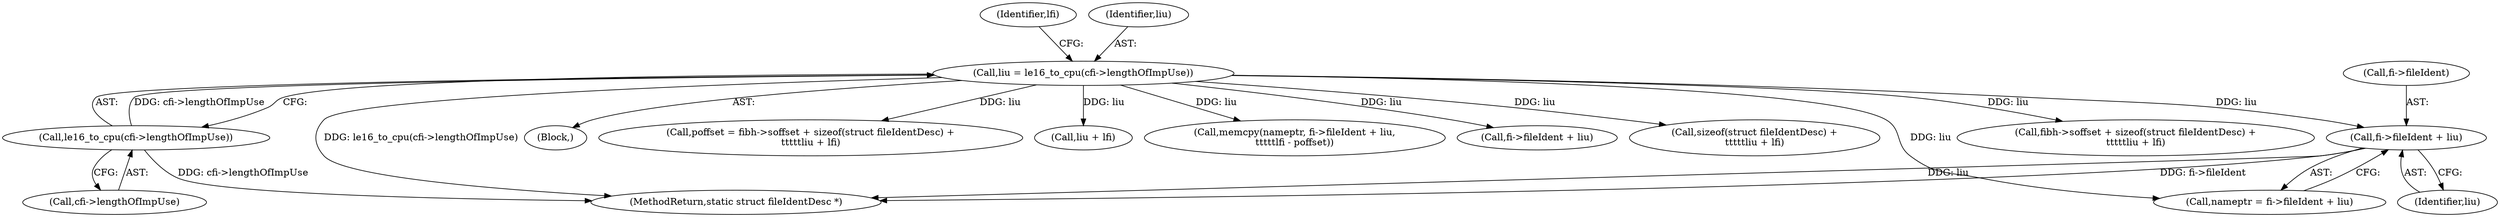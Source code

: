 digraph "0_linux_0e5cc9a40ada6046e6bc3bdfcd0c0d7e4b706b14_0@pointer" {
"1000348" [label="(Call,fi->fileIdent + liu)"];
"1000326" [label="(Call,liu = le16_to_cpu(cfi->lengthOfImpUse))"];
"1000328" [label="(Call,le16_to_cpu(cfi->lengthOfImpUse))"];
"1000326" [label="(Call,liu = le16_to_cpu(cfi->lengthOfImpUse))"];
"1000358" [label="(Call,fibh->soffset + sizeof(struct fileIdentDesc) +\n\t\t\t\t\tliu + lfi)"];
"1000328" [label="(Call,le16_to_cpu(cfi->lengthOfImpUse))"];
"1000329" [label="(Call,cfi->lengthOfImpUse)"];
"1000346" [label="(Call,nameptr = fi->fileIdent + liu)"];
"1000352" [label="(Identifier,liu)"];
"1000305" [label="(Block,)"];
"1000356" [label="(Call,poffset = fibh->soffset + sizeof(struct fileIdentDesc) +\n\t\t\t\t\tliu + lfi)"];
"1000365" [label="(Call,liu + lfi)"];
"1000390" [label="(Call,memcpy(nameptr, fi->fileIdent + liu,\n\t\t\t\t\tlfi - poffset))"];
"1000333" [label="(Identifier,lfi)"];
"1000392" [label="(Call,fi->fileIdent + liu)"];
"1000362" [label="(Call,sizeof(struct fileIdentDesc) +\n\t\t\t\t\tliu + lfi)"];
"1000510" [label="(MethodReturn,static struct fileIdentDesc *)"];
"1000348" [label="(Call,fi->fileIdent + liu)"];
"1000349" [label="(Call,fi->fileIdent)"];
"1000327" [label="(Identifier,liu)"];
"1000348" -> "1000346"  [label="AST: "];
"1000348" -> "1000352"  [label="CFG: "];
"1000349" -> "1000348"  [label="AST: "];
"1000352" -> "1000348"  [label="AST: "];
"1000346" -> "1000348"  [label="CFG: "];
"1000348" -> "1000510"  [label="DDG: fi->fileIdent"];
"1000348" -> "1000510"  [label="DDG: liu"];
"1000326" -> "1000348"  [label="DDG: liu"];
"1000326" -> "1000305"  [label="AST: "];
"1000326" -> "1000328"  [label="CFG: "];
"1000327" -> "1000326"  [label="AST: "];
"1000328" -> "1000326"  [label="AST: "];
"1000333" -> "1000326"  [label="CFG: "];
"1000326" -> "1000510"  [label="DDG: le16_to_cpu(cfi->lengthOfImpUse)"];
"1000328" -> "1000326"  [label="DDG: cfi->lengthOfImpUse"];
"1000326" -> "1000346"  [label="DDG: liu"];
"1000326" -> "1000356"  [label="DDG: liu"];
"1000326" -> "1000358"  [label="DDG: liu"];
"1000326" -> "1000362"  [label="DDG: liu"];
"1000326" -> "1000365"  [label="DDG: liu"];
"1000326" -> "1000390"  [label="DDG: liu"];
"1000326" -> "1000392"  [label="DDG: liu"];
"1000328" -> "1000329"  [label="CFG: "];
"1000329" -> "1000328"  [label="AST: "];
"1000328" -> "1000510"  [label="DDG: cfi->lengthOfImpUse"];
}
